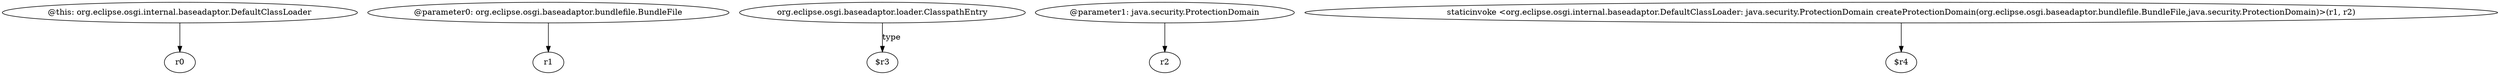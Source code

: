 digraph g {
0[label="@this: org.eclipse.osgi.internal.baseadaptor.DefaultClassLoader"]
1[label="r0"]
0->1[label=""]
2[label="@parameter0: org.eclipse.osgi.baseadaptor.bundlefile.BundleFile"]
3[label="r1"]
2->3[label=""]
4[label="org.eclipse.osgi.baseadaptor.loader.ClasspathEntry"]
5[label="$r3"]
4->5[label="type"]
6[label="@parameter1: java.security.ProtectionDomain"]
7[label="r2"]
6->7[label=""]
8[label="staticinvoke <org.eclipse.osgi.internal.baseadaptor.DefaultClassLoader: java.security.ProtectionDomain createProtectionDomain(org.eclipse.osgi.baseadaptor.bundlefile.BundleFile,java.security.ProtectionDomain)>(r1, r2)"]
9[label="$r4"]
8->9[label=""]
}